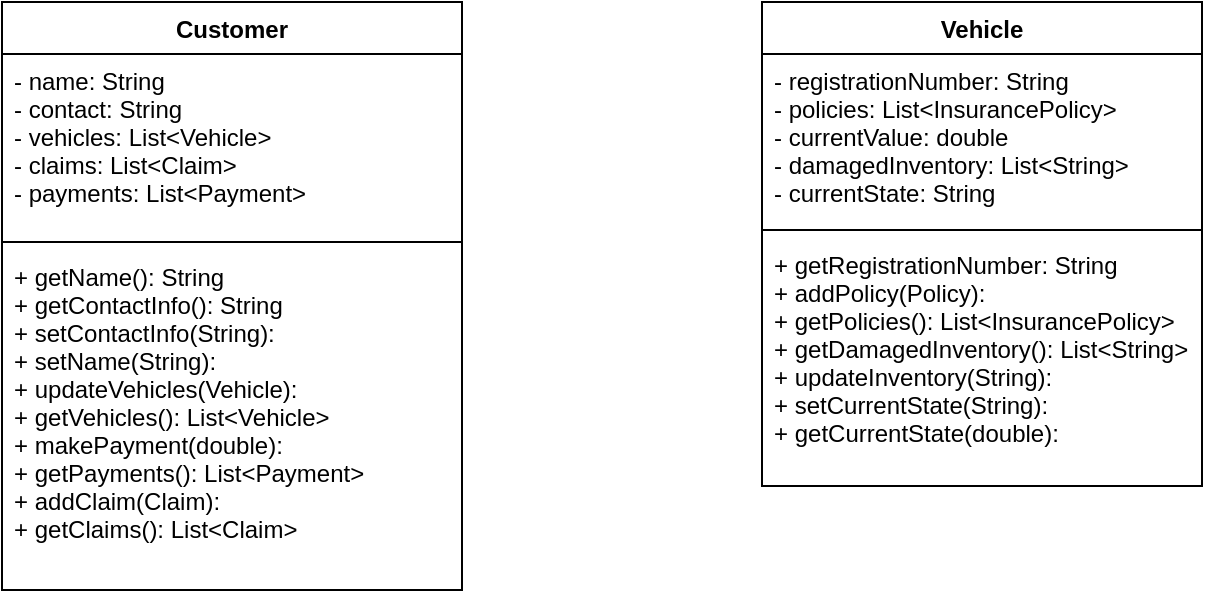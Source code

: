 <mxfile version="20.6.0" type="github">
  <diagram id="opRbN851AEoW9ykvf9_C" name="Page-1">
    <mxGraphModel dx="899" dy="1472" grid="1" gridSize="10" guides="1" tooltips="1" connect="1" arrows="1" fold="1" page="1" pageScale="1" pageWidth="850" pageHeight="1100" math="0" shadow="0">
      <root>
        <mxCell id="0" />
        <mxCell id="1" parent="0" />
        <mxCell id="mzzcEleAXUbefKg6ftuE-1" value="Customer" style="swimlane;fontStyle=1;align=center;verticalAlign=top;childLayout=stackLayout;horizontal=1;startSize=26;horizontalStack=0;resizeParent=1;resizeParentMax=0;resizeLast=0;collapsible=1;marginBottom=0;" vertex="1" parent="1">
          <mxGeometry x="170" y="-844" width="230" height="294" as="geometry" />
        </mxCell>
        <mxCell id="mzzcEleAXUbefKg6ftuE-2" value="- name: String&#xa;- contact: String&#xa;- vehicles: List&lt;Vehicle&gt;&#xa;- claims: List&lt;Claim&gt;&#xa;- payments: List&lt;Payment&gt;" style="text;strokeColor=none;fillColor=none;align=left;verticalAlign=top;spacingLeft=4;spacingRight=4;overflow=hidden;rotatable=0;points=[[0,0.5],[1,0.5]];portConstraint=eastwest;" vertex="1" parent="mzzcEleAXUbefKg6ftuE-1">
          <mxGeometry y="26" width="230" height="90" as="geometry" />
        </mxCell>
        <mxCell id="mzzcEleAXUbefKg6ftuE-3" value="" style="line;strokeWidth=1;fillColor=none;align=left;verticalAlign=middle;spacingTop=-1;spacingLeft=3;spacingRight=3;rotatable=0;labelPosition=right;points=[];portConstraint=eastwest;strokeColor=inherit;" vertex="1" parent="mzzcEleAXUbefKg6ftuE-1">
          <mxGeometry y="116" width="230" height="8" as="geometry" />
        </mxCell>
        <mxCell id="mzzcEleAXUbefKg6ftuE-4" value="+ getName(): String&#xa;+ getContactInfo(): String&#xa;+ setContactInfo(String):&#xa;+ setName(String):&#xa;+ updateVehicles(Vehicle): &#xa;+ getVehicles(): List&lt;Vehicle&gt;&#xa;+ makePayment(double):&#xa;+ getPayments(): List&lt;Payment&gt;&#xa;+ addClaim(Claim):&#xa;+ getClaims(): List&lt;Claim&gt; " style="text;strokeColor=none;fillColor=none;align=left;verticalAlign=top;spacingLeft=4;spacingRight=4;overflow=hidden;rotatable=0;points=[[0,0.5],[1,0.5]];portConstraint=eastwest;" vertex="1" parent="mzzcEleAXUbefKg6ftuE-1">
          <mxGeometry y="124" width="230" height="170" as="geometry" />
        </mxCell>
        <mxCell id="mzzcEleAXUbefKg6ftuE-5" value="Vehicle" style="swimlane;fontStyle=1;align=center;verticalAlign=top;childLayout=stackLayout;horizontal=1;startSize=26;horizontalStack=0;resizeParent=1;resizeParentMax=0;resizeLast=0;collapsible=1;marginBottom=0;" vertex="1" parent="1">
          <mxGeometry x="550" y="-844" width="220" height="242" as="geometry" />
        </mxCell>
        <mxCell id="mzzcEleAXUbefKg6ftuE-6" value="- registrationNumber: String&#xa;- policies: List&lt;InsurancePolicy&gt;&#xa;- currentValue: double&#xa;- damagedInventory: List&lt;String&gt;&#xa;- currentState: String" style="text;strokeColor=none;fillColor=none;align=left;verticalAlign=top;spacingLeft=4;spacingRight=4;overflow=hidden;rotatable=0;points=[[0,0.5],[1,0.5]];portConstraint=eastwest;" vertex="1" parent="mzzcEleAXUbefKg6ftuE-5">
          <mxGeometry y="26" width="220" height="84" as="geometry" />
        </mxCell>
        <mxCell id="mzzcEleAXUbefKg6ftuE-7" value="" style="line;strokeWidth=1;fillColor=none;align=left;verticalAlign=middle;spacingTop=-1;spacingLeft=3;spacingRight=3;rotatable=0;labelPosition=right;points=[];portConstraint=eastwest;strokeColor=inherit;" vertex="1" parent="mzzcEleAXUbefKg6ftuE-5">
          <mxGeometry y="110" width="220" height="8" as="geometry" />
        </mxCell>
        <mxCell id="mzzcEleAXUbefKg6ftuE-8" value="+ getRegistrationNumber: String&#xa;+ addPolicy(Policy): &#xa;+ getPolicies(): List&lt;InsurancePolicy&gt;&#xa;+ getDamagedInventory(): List&lt;String&gt;&#xa;+ updateInventory(String):&#xa;+ setCurrentState(String):&#xa;+ getCurrentState(double):" style="text;strokeColor=none;fillColor=none;align=left;verticalAlign=top;spacingLeft=4;spacingRight=4;overflow=hidden;rotatable=0;points=[[0,0.5],[1,0.5]];portConstraint=eastwest;" vertex="1" parent="mzzcEleAXUbefKg6ftuE-5">
          <mxGeometry y="118" width="220" height="124" as="geometry" />
        </mxCell>
      </root>
    </mxGraphModel>
  </diagram>
</mxfile>
